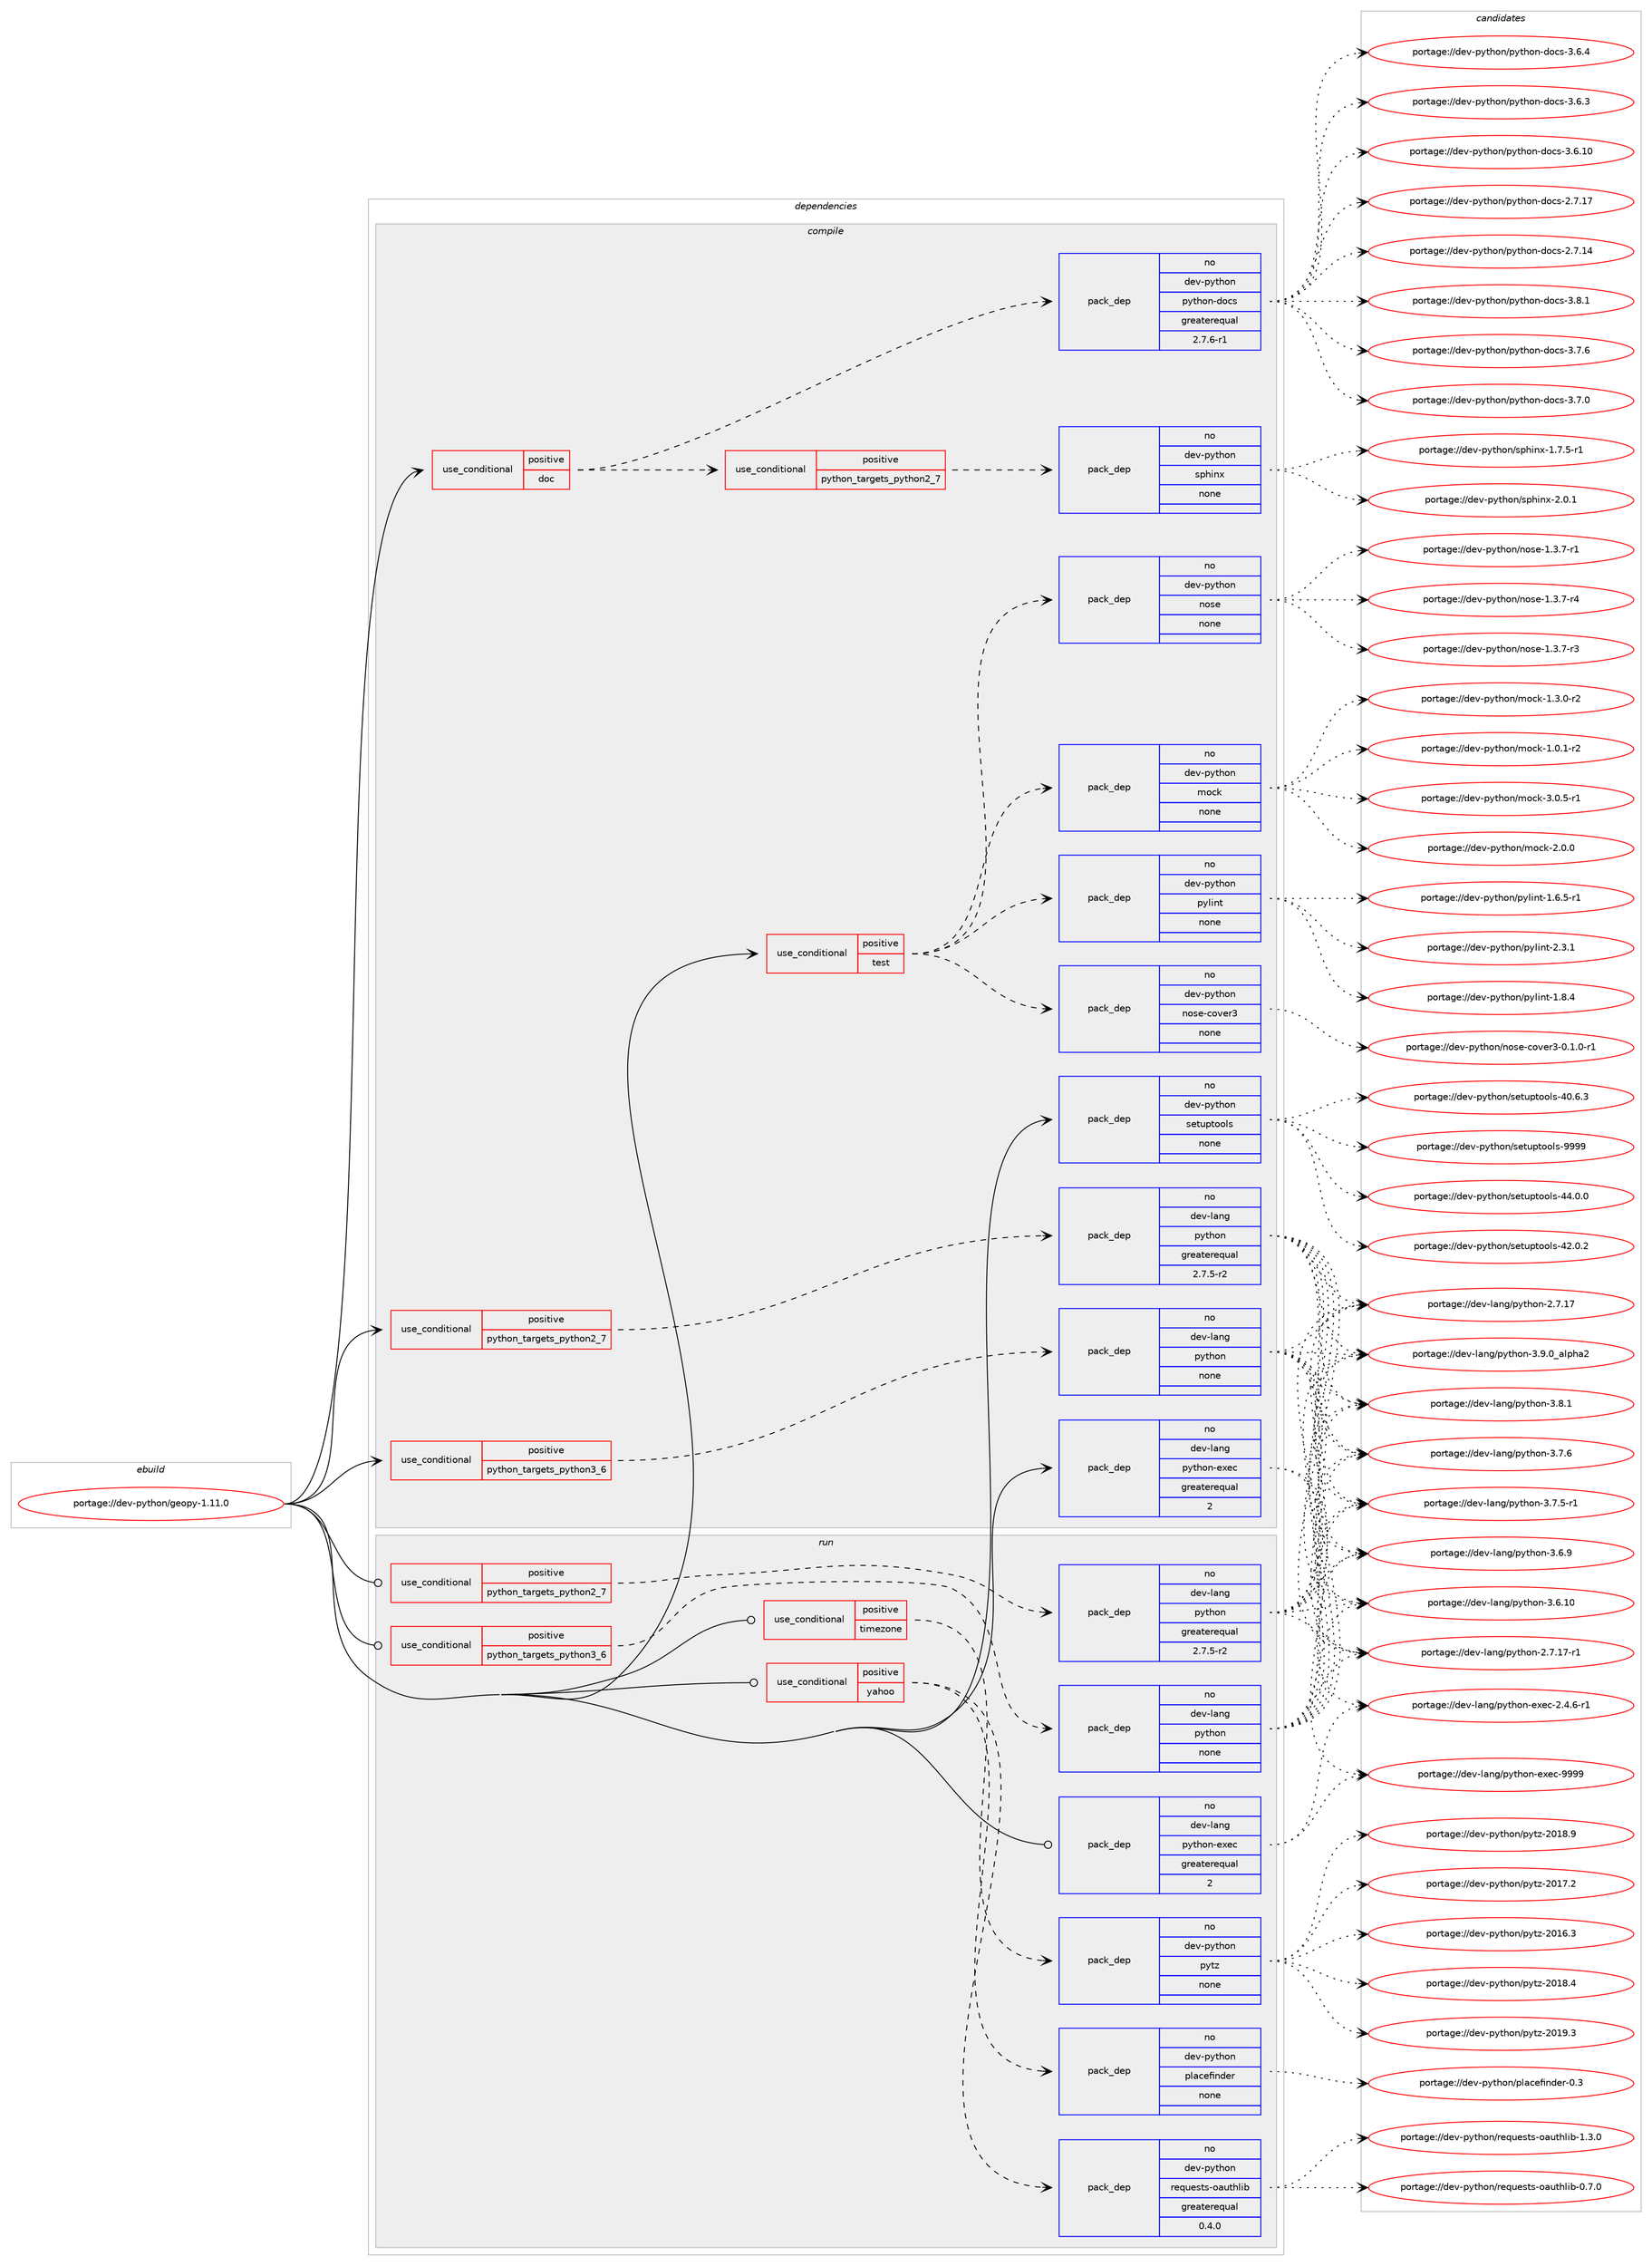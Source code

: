 digraph prolog {

# *************
# Graph options
# *************

newrank=true;
concentrate=true;
compound=true;
graph [rankdir=LR,fontname=Helvetica,fontsize=10,ranksep=1.5];#, ranksep=2.5, nodesep=0.2];
edge  [arrowhead=vee];
node  [fontname=Helvetica,fontsize=10];

# **********
# The ebuild
# **********

subgraph cluster_leftcol {
color=gray;
label=<<i>ebuild</i>>;
id [label="portage://dev-python/geopy-1.11.0", color=red, width=4, href="../dev-python/geopy-1.11.0.svg"];
}

# ****************
# The dependencies
# ****************

subgraph cluster_midcol {
color=gray;
label=<<i>dependencies</i>>;
subgraph cluster_compile {
fillcolor="#eeeeee";
style=filled;
label=<<i>compile</i>>;
subgraph cond115436 {
dependency459355 [label=<<TABLE BORDER="0" CELLBORDER="1" CELLSPACING="0" CELLPADDING="4"><TR><TD ROWSPAN="3" CELLPADDING="10">use_conditional</TD></TR><TR><TD>positive</TD></TR><TR><TD>doc</TD></TR></TABLE>>, shape=none, color=red];
subgraph cond115437 {
dependency459356 [label=<<TABLE BORDER="0" CELLBORDER="1" CELLSPACING="0" CELLPADDING="4"><TR><TD ROWSPAN="3" CELLPADDING="10">use_conditional</TD></TR><TR><TD>positive</TD></TR><TR><TD>python_targets_python2_7</TD></TR></TABLE>>, shape=none, color=red];
subgraph pack338929 {
dependency459357 [label=<<TABLE BORDER="0" CELLBORDER="1" CELLSPACING="0" CELLPADDING="4" WIDTH="220"><TR><TD ROWSPAN="6" CELLPADDING="30">pack_dep</TD></TR><TR><TD WIDTH="110">no</TD></TR><TR><TD>dev-python</TD></TR><TR><TD>sphinx</TD></TR><TR><TD>none</TD></TR><TR><TD></TD></TR></TABLE>>, shape=none, color=blue];
}
dependency459356:e -> dependency459357:w [weight=20,style="dashed",arrowhead="vee"];
}
dependency459355:e -> dependency459356:w [weight=20,style="dashed",arrowhead="vee"];
subgraph pack338930 {
dependency459358 [label=<<TABLE BORDER="0" CELLBORDER="1" CELLSPACING="0" CELLPADDING="4" WIDTH="220"><TR><TD ROWSPAN="6" CELLPADDING="30">pack_dep</TD></TR><TR><TD WIDTH="110">no</TD></TR><TR><TD>dev-python</TD></TR><TR><TD>python-docs</TD></TR><TR><TD>greaterequal</TD></TR><TR><TD>2.7.6-r1</TD></TR></TABLE>>, shape=none, color=blue];
}
dependency459355:e -> dependency459358:w [weight=20,style="dashed",arrowhead="vee"];
}
id:e -> dependency459355:w [weight=20,style="solid",arrowhead="vee"];
subgraph cond115438 {
dependency459359 [label=<<TABLE BORDER="0" CELLBORDER="1" CELLSPACING="0" CELLPADDING="4"><TR><TD ROWSPAN="3" CELLPADDING="10">use_conditional</TD></TR><TR><TD>positive</TD></TR><TR><TD>python_targets_python2_7</TD></TR></TABLE>>, shape=none, color=red];
subgraph pack338931 {
dependency459360 [label=<<TABLE BORDER="0" CELLBORDER="1" CELLSPACING="0" CELLPADDING="4" WIDTH="220"><TR><TD ROWSPAN="6" CELLPADDING="30">pack_dep</TD></TR><TR><TD WIDTH="110">no</TD></TR><TR><TD>dev-lang</TD></TR><TR><TD>python</TD></TR><TR><TD>greaterequal</TD></TR><TR><TD>2.7.5-r2</TD></TR></TABLE>>, shape=none, color=blue];
}
dependency459359:e -> dependency459360:w [weight=20,style="dashed",arrowhead="vee"];
}
id:e -> dependency459359:w [weight=20,style="solid",arrowhead="vee"];
subgraph cond115439 {
dependency459361 [label=<<TABLE BORDER="0" CELLBORDER="1" CELLSPACING="0" CELLPADDING="4"><TR><TD ROWSPAN="3" CELLPADDING="10">use_conditional</TD></TR><TR><TD>positive</TD></TR><TR><TD>python_targets_python3_6</TD></TR></TABLE>>, shape=none, color=red];
subgraph pack338932 {
dependency459362 [label=<<TABLE BORDER="0" CELLBORDER="1" CELLSPACING="0" CELLPADDING="4" WIDTH="220"><TR><TD ROWSPAN="6" CELLPADDING="30">pack_dep</TD></TR><TR><TD WIDTH="110">no</TD></TR><TR><TD>dev-lang</TD></TR><TR><TD>python</TD></TR><TR><TD>none</TD></TR><TR><TD></TD></TR></TABLE>>, shape=none, color=blue];
}
dependency459361:e -> dependency459362:w [weight=20,style="dashed",arrowhead="vee"];
}
id:e -> dependency459361:w [weight=20,style="solid",arrowhead="vee"];
subgraph cond115440 {
dependency459363 [label=<<TABLE BORDER="0" CELLBORDER="1" CELLSPACING="0" CELLPADDING="4"><TR><TD ROWSPAN="3" CELLPADDING="10">use_conditional</TD></TR><TR><TD>positive</TD></TR><TR><TD>test</TD></TR></TABLE>>, shape=none, color=red];
subgraph pack338933 {
dependency459364 [label=<<TABLE BORDER="0" CELLBORDER="1" CELLSPACING="0" CELLPADDING="4" WIDTH="220"><TR><TD ROWSPAN="6" CELLPADDING="30">pack_dep</TD></TR><TR><TD WIDTH="110">no</TD></TR><TR><TD>dev-python</TD></TR><TR><TD>mock</TD></TR><TR><TD>none</TD></TR><TR><TD></TD></TR></TABLE>>, shape=none, color=blue];
}
dependency459363:e -> dependency459364:w [weight=20,style="dashed",arrowhead="vee"];
subgraph pack338934 {
dependency459365 [label=<<TABLE BORDER="0" CELLBORDER="1" CELLSPACING="0" CELLPADDING="4" WIDTH="220"><TR><TD ROWSPAN="6" CELLPADDING="30">pack_dep</TD></TR><TR><TD WIDTH="110">no</TD></TR><TR><TD>dev-python</TD></TR><TR><TD>nose</TD></TR><TR><TD>none</TD></TR><TR><TD></TD></TR></TABLE>>, shape=none, color=blue];
}
dependency459363:e -> dependency459365:w [weight=20,style="dashed",arrowhead="vee"];
subgraph pack338935 {
dependency459366 [label=<<TABLE BORDER="0" CELLBORDER="1" CELLSPACING="0" CELLPADDING="4" WIDTH="220"><TR><TD ROWSPAN="6" CELLPADDING="30">pack_dep</TD></TR><TR><TD WIDTH="110">no</TD></TR><TR><TD>dev-python</TD></TR><TR><TD>nose-cover3</TD></TR><TR><TD>none</TD></TR><TR><TD></TD></TR></TABLE>>, shape=none, color=blue];
}
dependency459363:e -> dependency459366:w [weight=20,style="dashed",arrowhead="vee"];
subgraph pack338936 {
dependency459367 [label=<<TABLE BORDER="0" CELLBORDER="1" CELLSPACING="0" CELLPADDING="4" WIDTH="220"><TR><TD ROWSPAN="6" CELLPADDING="30">pack_dep</TD></TR><TR><TD WIDTH="110">no</TD></TR><TR><TD>dev-python</TD></TR><TR><TD>pylint</TD></TR><TR><TD>none</TD></TR><TR><TD></TD></TR></TABLE>>, shape=none, color=blue];
}
dependency459363:e -> dependency459367:w [weight=20,style="dashed",arrowhead="vee"];
}
id:e -> dependency459363:w [weight=20,style="solid",arrowhead="vee"];
subgraph pack338937 {
dependency459368 [label=<<TABLE BORDER="0" CELLBORDER="1" CELLSPACING="0" CELLPADDING="4" WIDTH="220"><TR><TD ROWSPAN="6" CELLPADDING="30">pack_dep</TD></TR><TR><TD WIDTH="110">no</TD></TR><TR><TD>dev-lang</TD></TR><TR><TD>python-exec</TD></TR><TR><TD>greaterequal</TD></TR><TR><TD>2</TD></TR></TABLE>>, shape=none, color=blue];
}
id:e -> dependency459368:w [weight=20,style="solid",arrowhead="vee"];
subgraph pack338938 {
dependency459369 [label=<<TABLE BORDER="0" CELLBORDER="1" CELLSPACING="0" CELLPADDING="4" WIDTH="220"><TR><TD ROWSPAN="6" CELLPADDING="30">pack_dep</TD></TR><TR><TD WIDTH="110">no</TD></TR><TR><TD>dev-python</TD></TR><TR><TD>setuptools</TD></TR><TR><TD>none</TD></TR><TR><TD></TD></TR></TABLE>>, shape=none, color=blue];
}
id:e -> dependency459369:w [weight=20,style="solid",arrowhead="vee"];
}
subgraph cluster_compileandrun {
fillcolor="#eeeeee";
style=filled;
label=<<i>compile and run</i>>;
}
subgraph cluster_run {
fillcolor="#eeeeee";
style=filled;
label=<<i>run</i>>;
subgraph cond115441 {
dependency459370 [label=<<TABLE BORDER="0" CELLBORDER="1" CELLSPACING="0" CELLPADDING="4"><TR><TD ROWSPAN="3" CELLPADDING="10">use_conditional</TD></TR><TR><TD>positive</TD></TR><TR><TD>python_targets_python2_7</TD></TR></TABLE>>, shape=none, color=red];
subgraph pack338939 {
dependency459371 [label=<<TABLE BORDER="0" CELLBORDER="1" CELLSPACING="0" CELLPADDING="4" WIDTH="220"><TR><TD ROWSPAN="6" CELLPADDING="30">pack_dep</TD></TR><TR><TD WIDTH="110">no</TD></TR><TR><TD>dev-lang</TD></TR><TR><TD>python</TD></TR><TR><TD>greaterequal</TD></TR><TR><TD>2.7.5-r2</TD></TR></TABLE>>, shape=none, color=blue];
}
dependency459370:e -> dependency459371:w [weight=20,style="dashed",arrowhead="vee"];
}
id:e -> dependency459370:w [weight=20,style="solid",arrowhead="odot"];
subgraph cond115442 {
dependency459372 [label=<<TABLE BORDER="0" CELLBORDER="1" CELLSPACING="0" CELLPADDING="4"><TR><TD ROWSPAN="3" CELLPADDING="10">use_conditional</TD></TR><TR><TD>positive</TD></TR><TR><TD>python_targets_python3_6</TD></TR></TABLE>>, shape=none, color=red];
subgraph pack338940 {
dependency459373 [label=<<TABLE BORDER="0" CELLBORDER="1" CELLSPACING="0" CELLPADDING="4" WIDTH="220"><TR><TD ROWSPAN="6" CELLPADDING="30">pack_dep</TD></TR><TR><TD WIDTH="110">no</TD></TR><TR><TD>dev-lang</TD></TR><TR><TD>python</TD></TR><TR><TD>none</TD></TR><TR><TD></TD></TR></TABLE>>, shape=none, color=blue];
}
dependency459372:e -> dependency459373:w [weight=20,style="dashed",arrowhead="vee"];
}
id:e -> dependency459372:w [weight=20,style="solid",arrowhead="odot"];
subgraph cond115443 {
dependency459374 [label=<<TABLE BORDER="0" CELLBORDER="1" CELLSPACING="0" CELLPADDING="4"><TR><TD ROWSPAN="3" CELLPADDING="10">use_conditional</TD></TR><TR><TD>positive</TD></TR><TR><TD>timezone</TD></TR></TABLE>>, shape=none, color=red];
subgraph pack338941 {
dependency459375 [label=<<TABLE BORDER="0" CELLBORDER="1" CELLSPACING="0" CELLPADDING="4" WIDTH="220"><TR><TD ROWSPAN="6" CELLPADDING="30">pack_dep</TD></TR><TR><TD WIDTH="110">no</TD></TR><TR><TD>dev-python</TD></TR><TR><TD>pytz</TD></TR><TR><TD>none</TD></TR><TR><TD></TD></TR></TABLE>>, shape=none, color=blue];
}
dependency459374:e -> dependency459375:w [weight=20,style="dashed",arrowhead="vee"];
}
id:e -> dependency459374:w [weight=20,style="solid",arrowhead="odot"];
subgraph cond115444 {
dependency459376 [label=<<TABLE BORDER="0" CELLBORDER="1" CELLSPACING="0" CELLPADDING="4"><TR><TD ROWSPAN="3" CELLPADDING="10">use_conditional</TD></TR><TR><TD>positive</TD></TR><TR><TD>yahoo</TD></TR></TABLE>>, shape=none, color=red];
subgraph pack338942 {
dependency459377 [label=<<TABLE BORDER="0" CELLBORDER="1" CELLSPACING="0" CELLPADDING="4" WIDTH="220"><TR><TD ROWSPAN="6" CELLPADDING="30">pack_dep</TD></TR><TR><TD WIDTH="110">no</TD></TR><TR><TD>dev-python</TD></TR><TR><TD>requests-oauthlib</TD></TR><TR><TD>greaterequal</TD></TR><TR><TD>0.4.0</TD></TR></TABLE>>, shape=none, color=blue];
}
dependency459376:e -> dependency459377:w [weight=20,style="dashed",arrowhead="vee"];
subgraph pack338943 {
dependency459378 [label=<<TABLE BORDER="0" CELLBORDER="1" CELLSPACING="0" CELLPADDING="4" WIDTH="220"><TR><TD ROWSPAN="6" CELLPADDING="30">pack_dep</TD></TR><TR><TD WIDTH="110">no</TD></TR><TR><TD>dev-python</TD></TR><TR><TD>placefinder</TD></TR><TR><TD>none</TD></TR><TR><TD></TD></TR></TABLE>>, shape=none, color=blue];
}
dependency459376:e -> dependency459378:w [weight=20,style="dashed",arrowhead="vee"];
}
id:e -> dependency459376:w [weight=20,style="solid",arrowhead="odot"];
subgraph pack338944 {
dependency459379 [label=<<TABLE BORDER="0" CELLBORDER="1" CELLSPACING="0" CELLPADDING="4" WIDTH="220"><TR><TD ROWSPAN="6" CELLPADDING="30">pack_dep</TD></TR><TR><TD WIDTH="110">no</TD></TR><TR><TD>dev-lang</TD></TR><TR><TD>python-exec</TD></TR><TR><TD>greaterequal</TD></TR><TR><TD>2</TD></TR></TABLE>>, shape=none, color=blue];
}
id:e -> dependency459379:w [weight=20,style="solid",arrowhead="odot"];
}
}

# **************
# The candidates
# **************

subgraph cluster_choices {
rank=same;
color=gray;
label=<<i>candidates</i>>;

subgraph choice338929 {
color=black;
nodesep=1;
choice1001011184511212111610411111047115112104105110120455046484649 [label="portage://dev-python/sphinx-2.0.1", color=red, width=4,href="../dev-python/sphinx-2.0.1.svg"];
choice10010111845112121116104111110471151121041051101204549465546534511449 [label="portage://dev-python/sphinx-1.7.5-r1", color=red, width=4,href="../dev-python/sphinx-1.7.5-r1.svg"];
dependency459357:e -> choice1001011184511212111610411111047115112104105110120455046484649:w [style=dotted,weight="100"];
dependency459357:e -> choice10010111845112121116104111110471151121041051101204549465546534511449:w [style=dotted,weight="100"];
}
subgraph choice338930 {
color=black;
nodesep=1;
choice10010111845112121116104111110471121211161041111104510011199115455146564649 [label="portage://dev-python/python-docs-3.8.1", color=red, width=4,href="../dev-python/python-docs-3.8.1.svg"];
choice10010111845112121116104111110471121211161041111104510011199115455146554654 [label="portage://dev-python/python-docs-3.7.6", color=red, width=4,href="../dev-python/python-docs-3.7.6.svg"];
choice10010111845112121116104111110471121211161041111104510011199115455146554648 [label="portage://dev-python/python-docs-3.7.0", color=red, width=4,href="../dev-python/python-docs-3.7.0.svg"];
choice10010111845112121116104111110471121211161041111104510011199115455146544652 [label="portage://dev-python/python-docs-3.6.4", color=red, width=4,href="../dev-python/python-docs-3.6.4.svg"];
choice10010111845112121116104111110471121211161041111104510011199115455146544651 [label="portage://dev-python/python-docs-3.6.3", color=red, width=4,href="../dev-python/python-docs-3.6.3.svg"];
choice1001011184511212111610411111047112121116104111110451001119911545514654464948 [label="portage://dev-python/python-docs-3.6.10", color=red, width=4,href="../dev-python/python-docs-3.6.10.svg"];
choice1001011184511212111610411111047112121116104111110451001119911545504655464955 [label="portage://dev-python/python-docs-2.7.17", color=red, width=4,href="../dev-python/python-docs-2.7.17.svg"];
choice1001011184511212111610411111047112121116104111110451001119911545504655464952 [label="portage://dev-python/python-docs-2.7.14", color=red, width=4,href="../dev-python/python-docs-2.7.14.svg"];
dependency459358:e -> choice10010111845112121116104111110471121211161041111104510011199115455146564649:w [style=dotted,weight="100"];
dependency459358:e -> choice10010111845112121116104111110471121211161041111104510011199115455146554654:w [style=dotted,weight="100"];
dependency459358:e -> choice10010111845112121116104111110471121211161041111104510011199115455146554648:w [style=dotted,weight="100"];
dependency459358:e -> choice10010111845112121116104111110471121211161041111104510011199115455146544652:w [style=dotted,weight="100"];
dependency459358:e -> choice10010111845112121116104111110471121211161041111104510011199115455146544651:w [style=dotted,weight="100"];
dependency459358:e -> choice1001011184511212111610411111047112121116104111110451001119911545514654464948:w [style=dotted,weight="100"];
dependency459358:e -> choice1001011184511212111610411111047112121116104111110451001119911545504655464955:w [style=dotted,weight="100"];
dependency459358:e -> choice1001011184511212111610411111047112121116104111110451001119911545504655464952:w [style=dotted,weight="100"];
}
subgraph choice338931 {
color=black;
nodesep=1;
choice10010111845108971101034711212111610411111045514657464895971081121049750 [label="portage://dev-lang/python-3.9.0_alpha2", color=red, width=4,href="../dev-lang/python-3.9.0_alpha2.svg"];
choice100101118451089711010347112121116104111110455146564649 [label="portage://dev-lang/python-3.8.1", color=red, width=4,href="../dev-lang/python-3.8.1.svg"];
choice100101118451089711010347112121116104111110455146554654 [label="portage://dev-lang/python-3.7.6", color=red, width=4,href="../dev-lang/python-3.7.6.svg"];
choice1001011184510897110103471121211161041111104551465546534511449 [label="portage://dev-lang/python-3.7.5-r1", color=red, width=4,href="../dev-lang/python-3.7.5-r1.svg"];
choice100101118451089711010347112121116104111110455146544657 [label="portage://dev-lang/python-3.6.9", color=red, width=4,href="../dev-lang/python-3.6.9.svg"];
choice10010111845108971101034711212111610411111045514654464948 [label="portage://dev-lang/python-3.6.10", color=red, width=4,href="../dev-lang/python-3.6.10.svg"];
choice100101118451089711010347112121116104111110455046554649554511449 [label="portage://dev-lang/python-2.7.17-r1", color=red, width=4,href="../dev-lang/python-2.7.17-r1.svg"];
choice10010111845108971101034711212111610411111045504655464955 [label="portage://dev-lang/python-2.7.17", color=red, width=4,href="../dev-lang/python-2.7.17.svg"];
dependency459360:e -> choice10010111845108971101034711212111610411111045514657464895971081121049750:w [style=dotted,weight="100"];
dependency459360:e -> choice100101118451089711010347112121116104111110455146564649:w [style=dotted,weight="100"];
dependency459360:e -> choice100101118451089711010347112121116104111110455146554654:w [style=dotted,weight="100"];
dependency459360:e -> choice1001011184510897110103471121211161041111104551465546534511449:w [style=dotted,weight="100"];
dependency459360:e -> choice100101118451089711010347112121116104111110455146544657:w [style=dotted,weight="100"];
dependency459360:e -> choice10010111845108971101034711212111610411111045514654464948:w [style=dotted,weight="100"];
dependency459360:e -> choice100101118451089711010347112121116104111110455046554649554511449:w [style=dotted,weight="100"];
dependency459360:e -> choice10010111845108971101034711212111610411111045504655464955:w [style=dotted,weight="100"];
}
subgraph choice338932 {
color=black;
nodesep=1;
choice10010111845108971101034711212111610411111045514657464895971081121049750 [label="portage://dev-lang/python-3.9.0_alpha2", color=red, width=4,href="../dev-lang/python-3.9.0_alpha2.svg"];
choice100101118451089711010347112121116104111110455146564649 [label="portage://dev-lang/python-3.8.1", color=red, width=4,href="../dev-lang/python-3.8.1.svg"];
choice100101118451089711010347112121116104111110455146554654 [label="portage://dev-lang/python-3.7.6", color=red, width=4,href="../dev-lang/python-3.7.6.svg"];
choice1001011184510897110103471121211161041111104551465546534511449 [label="portage://dev-lang/python-3.7.5-r1", color=red, width=4,href="../dev-lang/python-3.7.5-r1.svg"];
choice100101118451089711010347112121116104111110455146544657 [label="portage://dev-lang/python-3.6.9", color=red, width=4,href="../dev-lang/python-3.6.9.svg"];
choice10010111845108971101034711212111610411111045514654464948 [label="portage://dev-lang/python-3.6.10", color=red, width=4,href="../dev-lang/python-3.6.10.svg"];
choice100101118451089711010347112121116104111110455046554649554511449 [label="portage://dev-lang/python-2.7.17-r1", color=red, width=4,href="../dev-lang/python-2.7.17-r1.svg"];
choice10010111845108971101034711212111610411111045504655464955 [label="portage://dev-lang/python-2.7.17", color=red, width=4,href="../dev-lang/python-2.7.17.svg"];
dependency459362:e -> choice10010111845108971101034711212111610411111045514657464895971081121049750:w [style=dotted,weight="100"];
dependency459362:e -> choice100101118451089711010347112121116104111110455146564649:w [style=dotted,weight="100"];
dependency459362:e -> choice100101118451089711010347112121116104111110455146554654:w [style=dotted,weight="100"];
dependency459362:e -> choice1001011184510897110103471121211161041111104551465546534511449:w [style=dotted,weight="100"];
dependency459362:e -> choice100101118451089711010347112121116104111110455146544657:w [style=dotted,weight="100"];
dependency459362:e -> choice10010111845108971101034711212111610411111045514654464948:w [style=dotted,weight="100"];
dependency459362:e -> choice100101118451089711010347112121116104111110455046554649554511449:w [style=dotted,weight="100"];
dependency459362:e -> choice10010111845108971101034711212111610411111045504655464955:w [style=dotted,weight="100"];
}
subgraph choice338933 {
color=black;
nodesep=1;
choice1001011184511212111610411111047109111991074551464846534511449 [label="portage://dev-python/mock-3.0.5-r1", color=red, width=4,href="../dev-python/mock-3.0.5-r1.svg"];
choice100101118451121211161041111104710911199107455046484648 [label="portage://dev-python/mock-2.0.0", color=red, width=4,href="../dev-python/mock-2.0.0.svg"];
choice1001011184511212111610411111047109111991074549465146484511450 [label="portage://dev-python/mock-1.3.0-r2", color=red, width=4,href="../dev-python/mock-1.3.0-r2.svg"];
choice1001011184511212111610411111047109111991074549464846494511450 [label="portage://dev-python/mock-1.0.1-r2", color=red, width=4,href="../dev-python/mock-1.0.1-r2.svg"];
dependency459364:e -> choice1001011184511212111610411111047109111991074551464846534511449:w [style=dotted,weight="100"];
dependency459364:e -> choice100101118451121211161041111104710911199107455046484648:w [style=dotted,weight="100"];
dependency459364:e -> choice1001011184511212111610411111047109111991074549465146484511450:w [style=dotted,weight="100"];
dependency459364:e -> choice1001011184511212111610411111047109111991074549464846494511450:w [style=dotted,weight="100"];
}
subgraph choice338934 {
color=black;
nodesep=1;
choice10010111845112121116104111110471101111151014549465146554511452 [label="portage://dev-python/nose-1.3.7-r4", color=red, width=4,href="../dev-python/nose-1.3.7-r4.svg"];
choice10010111845112121116104111110471101111151014549465146554511451 [label="portage://dev-python/nose-1.3.7-r3", color=red, width=4,href="../dev-python/nose-1.3.7-r3.svg"];
choice10010111845112121116104111110471101111151014549465146554511449 [label="portage://dev-python/nose-1.3.7-r1", color=red, width=4,href="../dev-python/nose-1.3.7-r1.svg"];
dependency459365:e -> choice10010111845112121116104111110471101111151014549465146554511452:w [style=dotted,weight="100"];
dependency459365:e -> choice10010111845112121116104111110471101111151014549465146554511451:w [style=dotted,weight="100"];
dependency459365:e -> choice10010111845112121116104111110471101111151014549465146554511449:w [style=dotted,weight="100"];
}
subgraph choice338935 {
color=black;
nodesep=1;
choice10010111845112121116104111110471101111151014599111118101114514548464946484511449 [label="portage://dev-python/nose-cover3-0.1.0-r1", color=red, width=4,href="../dev-python/nose-cover3-0.1.0-r1.svg"];
dependency459366:e -> choice10010111845112121116104111110471101111151014599111118101114514548464946484511449:w [style=dotted,weight="100"];
}
subgraph choice338936 {
color=black;
nodesep=1;
choice1001011184511212111610411111047112121108105110116455046514649 [label="portage://dev-python/pylint-2.3.1", color=red, width=4,href="../dev-python/pylint-2.3.1.svg"];
choice1001011184511212111610411111047112121108105110116454946564652 [label="portage://dev-python/pylint-1.8.4", color=red, width=4,href="../dev-python/pylint-1.8.4.svg"];
choice10010111845112121116104111110471121211081051101164549465446534511449 [label="portage://dev-python/pylint-1.6.5-r1", color=red, width=4,href="../dev-python/pylint-1.6.5-r1.svg"];
dependency459367:e -> choice1001011184511212111610411111047112121108105110116455046514649:w [style=dotted,weight="100"];
dependency459367:e -> choice1001011184511212111610411111047112121108105110116454946564652:w [style=dotted,weight="100"];
dependency459367:e -> choice10010111845112121116104111110471121211081051101164549465446534511449:w [style=dotted,weight="100"];
}
subgraph choice338937 {
color=black;
nodesep=1;
choice10010111845108971101034711212111610411111045101120101994557575757 [label="portage://dev-lang/python-exec-9999", color=red, width=4,href="../dev-lang/python-exec-9999.svg"];
choice10010111845108971101034711212111610411111045101120101994550465246544511449 [label="portage://dev-lang/python-exec-2.4.6-r1", color=red, width=4,href="../dev-lang/python-exec-2.4.6-r1.svg"];
dependency459368:e -> choice10010111845108971101034711212111610411111045101120101994557575757:w [style=dotted,weight="100"];
dependency459368:e -> choice10010111845108971101034711212111610411111045101120101994550465246544511449:w [style=dotted,weight="100"];
}
subgraph choice338938 {
color=black;
nodesep=1;
choice10010111845112121116104111110471151011161171121161111111081154557575757 [label="portage://dev-python/setuptools-9999", color=red, width=4,href="../dev-python/setuptools-9999.svg"];
choice100101118451121211161041111104711510111611711211611111110811545525246484648 [label="portage://dev-python/setuptools-44.0.0", color=red, width=4,href="../dev-python/setuptools-44.0.0.svg"];
choice100101118451121211161041111104711510111611711211611111110811545525046484650 [label="portage://dev-python/setuptools-42.0.2", color=red, width=4,href="../dev-python/setuptools-42.0.2.svg"];
choice100101118451121211161041111104711510111611711211611111110811545524846544651 [label="portage://dev-python/setuptools-40.6.3", color=red, width=4,href="../dev-python/setuptools-40.6.3.svg"];
dependency459369:e -> choice10010111845112121116104111110471151011161171121161111111081154557575757:w [style=dotted,weight="100"];
dependency459369:e -> choice100101118451121211161041111104711510111611711211611111110811545525246484648:w [style=dotted,weight="100"];
dependency459369:e -> choice100101118451121211161041111104711510111611711211611111110811545525046484650:w [style=dotted,weight="100"];
dependency459369:e -> choice100101118451121211161041111104711510111611711211611111110811545524846544651:w [style=dotted,weight="100"];
}
subgraph choice338939 {
color=black;
nodesep=1;
choice10010111845108971101034711212111610411111045514657464895971081121049750 [label="portage://dev-lang/python-3.9.0_alpha2", color=red, width=4,href="../dev-lang/python-3.9.0_alpha2.svg"];
choice100101118451089711010347112121116104111110455146564649 [label="portage://dev-lang/python-3.8.1", color=red, width=4,href="../dev-lang/python-3.8.1.svg"];
choice100101118451089711010347112121116104111110455146554654 [label="portage://dev-lang/python-3.7.6", color=red, width=4,href="../dev-lang/python-3.7.6.svg"];
choice1001011184510897110103471121211161041111104551465546534511449 [label="portage://dev-lang/python-3.7.5-r1", color=red, width=4,href="../dev-lang/python-3.7.5-r1.svg"];
choice100101118451089711010347112121116104111110455146544657 [label="portage://dev-lang/python-3.6.9", color=red, width=4,href="../dev-lang/python-3.6.9.svg"];
choice10010111845108971101034711212111610411111045514654464948 [label="portage://dev-lang/python-3.6.10", color=red, width=4,href="../dev-lang/python-3.6.10.svg"];
choice100101118451089711010347112121116104111110455046554649554511449 [label="portage://dev-lang/python-2.7.17-r1", color=red, width=4,href="../dev-lang/python-2.7.17-r1.svg"];
choice10010111845108971101034711212111610411111045504655464955 [label="portage://dev-lang/python-2.7.17", color=red, width=4,href="../dev-lang/python-2.7.17.svg"];
dependency459371:e -> choice10010111845108971101034711212111610411111045514657464895971081121049750:w [style=dotted,weight="100"];
dependency459371:e -> choice100101118451089711010347112121116104111110455146564649:w [style=dotted,weight="100"];
dependency459371:e -> choice100101118451089711010347112121116104111110455146554654:w [style=dotted,weight="100"];
dependency459371:e -> choice1001011184510897110103471121211161041111104551465546534511449:w [style=dotted,weight="100"];
dependency459371:e -> choice100101118451089711010347112121116104111110455146544657:w [style=dotted,weight="100"];
dependency459371:e -> choice10010111845108971101034711212111610411111045514654464948:w [style=dotted,weight="100"];
dependency459371:e -> choice100101118451089711010347112121116104111110455046554649554511449:w [style=dotted,weight="100"];
dependency459371:e -> choice10010111845108971101034711212111610411111045504655464955:w [style=dotted,weight="100"];
}
subgraph choice338940 {
color=black;
nodesep=1;
choice10010111845108971101034711212111610411111045514657464895971081121049750 [label="portage://dev-lang/python-3.9.0_alpha2", color=red, width=4,href="../dev-lang/python-3.9.0_alpha2.svg"];
choice100101118451089711010347112121116104111110455146564649 [label="portage://dev-lang/python-3.8.1", color=red, width=4,href="../dev-lang/python-3.8.1.svg"];
choice100101118451089711010347112121116104111110455146554654 [label="portage://dev-lang/python-3.7.6", color=red, width=4,href="../dev-lang/python-3.7.6.svg"];
choice1001011184510897110103471121211161041111104551465546534511449 [label="portage://dev-lang/python-3.7.5-r1", color=red, width=4,href="../dev-lang/python-3.7.5-r1.svg"];
choice100101118451089711010347112121116104111110455146544657 [label="portage://dev-lang/python-3.6.9", color=red, width=4,href="../dev-lang/python-3.6.9.svg"];
choice10010111845108971101034711212111610411111045514654464948 [label="portage://dev-lang/python-3.6.10", color=red, width=4,href="../dev-lang/python-3.6.10.svg"];
choice100101118451089711010347112121116104111110455046554649554511449 [label="portage://dev-lang/python-2.7.17-r1", color=red, width=4,href="../dev-lang/python-2.7.17-r1.svg"];
choice10010111845108971101034711212111610411111045504655464955 [label="portage://dev-lang/python-2.7.17", color=red, width=4,href="../dev-lang/python-2.7.17.svg"];
dependency459373:e -> choice10010111845108971101034711212111610411111045514657464895971081121049750:w [style=dotted,weight="100"];
dependency459373:e -> choice100101118451089711010347112121116104111110455146564649:w [style=dotted,weight="100"];
dependency459373:e -> choice100101118451089711010347112121116104111110455146554654:w [style=dotted,weight="100"];
dependency459373:e -> choice1001011184510897110103471121211161041111104551465546534511449:w [style=dotted,weight="100"];
dependency459373:e -> choice100101118451089711010347112121116104111110455146544657:w [style=dotted,weight="100"];
dependency459373:e -> choice10010111845108971101034711212111610411111045514654464948:w [style=dotted,weight="100"];
dependency459373:e -> choice100101118451089711010347112121116104111110455046554649554511449:w [style=dotted,weight="100"];
dependency459373:e -> choice10010111845108971101034711212111610411111045504655464955:w [style=dotted,weight="100"];
}
subgraph choice338941 {
color=black;
nodesep=1;
choice100101118451121211161041111104711212111612245504849574651 [label="portage://dev-python/pytz-2019.3", color=red, width=4,href="../dev-python/pytz-2019.3.svg"];
choice100101118451121211161041111104711212111612245504849564657 [label="portage://dev-python/pytz-2018.9", color=red, width=4,href="../dev-python/pytz-2018.9.svg"];
choice100101118451121211161041111104711212111612245504849564652 [label="portage://dev-python/pytz-2018.4", color=red, width=4,href="../dev-python/pytz-2018.4.svg"];
choice100101118451121211161041111104711212111612245504849554650 [label="portage://dev-python/pytz-2017.2", color=red, width=4,href="../dev-python/pytz-2017.2.svg"];
choice100101118451121211161041111104711212111612245504849544651 [label="portage://dev-python/pytz-2016.3", color=red, width=4,href="../dev-python/pytz-2016.3.svg"];
dependency459375:e -> choice100101118451121211161041111104711212111612245504849574651:w [style=dotted,weight="100"];
dependency459375:e -> choice100101118451121211161041111104711212111612245504849564657:w [style=dotted,weight="100"];
dependency459375:e -> choice100101118451121211161041111104711212111612245504849564652:w [style=dotted,weight="100"];
dependency459375:e -> choice100101118451121211161041111104711212111612245504849554650:w [style=dotted,weight="100"];
dependency459375:e -> choice100101118451121211161041111104711212111612245504849544651:w [style=dotted,weight="100"];
}
subgraph choice338942 {
color=black;
nodesep=1;
choice1001011184511212111610411111047114101113117101115116115451119711711610410810598454946514648 [label="portage://dev-python/requests-oauthlib-1.3.0", color=red, width=4,href="../dev-python/requests-oauthlib-1.3.0.svg"];
choice1001011184511212111610411111047114101113117101115116115451119711711610410810598454846554648 [label="portage://dev-python/requests-oauthlib-0.7.0", color=red, width=4,href="../dev-python/requests-oauthlib-0.7.0.svg"];
dependency459377:e -> choice1001011184511212111610411111047114101113117101115116115451119711711610410810598454946514648:w [style=dotted,weight="100"];
dependency459377:e -> choice1001011184511212111610411111047114101113117101115116115451119711711610410810598454846554648:w [style=dotted,weight="100"];
}
subgraph choice338943 {
color=black;
nodesep=1;
choice1001011184511212111610411111047112108979910110210511010010111445484651 [label="portage://dev-python/placefinder-0.3", color=red, width=4,href="../dev-python/placefinder-0.3.svg"];
dependency459378:e -> choice1001011184511212111610411111047112108979910110210511010010111445484651:w [style=dotted,weight="100"];
}
subgraph choice338944 {
color=black;
nodesep=1;
choice10010111845108971101034711212111610411111045101120101994557575757 [label="portage://dev-lang/python-exec-9999", color=red, width=4,href="../dev-lang/python-exec-9999.svg"];
choice10010111845108971101034711212111610411111045101120101994550465246544511449 [label="portage://dev-lang/python-exec-2.4.6-r1", color=red, width=4,href="../dev-lang/python-exec-2.4.6-r1.svg"];
dependency459379:e -> choice10010111845108971101034711212111610411111045101120101994557575757:w [style=dotted,weight="100"];
dependency459379:e -> choice10010111845108971101034711212111610411111045101120101994550465246544511449:w [style=dotted,weight="100"];
}
}

}

